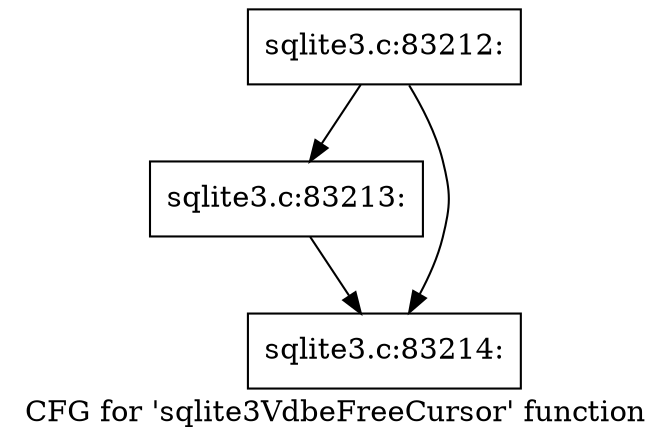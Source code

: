 digraph "CFG for 'sqlite3VdbeFreeCursor' function" {
	label="CFG for 'sqlite3VdbeFreeCursor' function";

	Node0x55c0f80226a0 [shape=record,label="{sqlite3.c:83212:}"];
	Node0x55c0f80226a0 -> Node0x55c0f8034a40;
	Node0x55c0f80226a0 -> Node0x55c0f8034a90;
	Node0x55c0f8034a40 [shape=record,label="{sqlite3.c:83213:}"];
	Node0x55c0f8034a40 -> Node0x55c0f8034a90;
	Node0x55c0f8034a90 [shape=record,label="{sqlite3.c:83214:}"];
}
